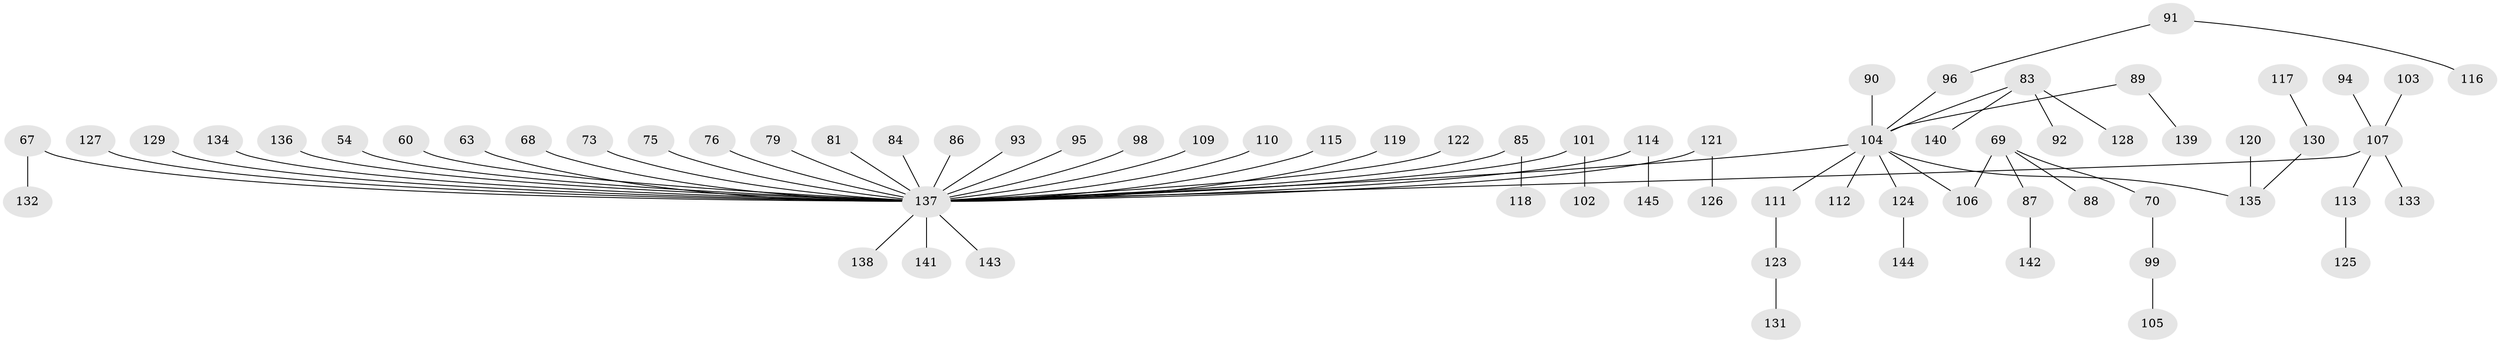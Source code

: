 // original degree distribution, {5: 0.013793103448275862, 6: 0.006896551724137931, 10: 0.006896551724137931, 3: 0.1793103448275862, 4: 0.08275862068965517, 1: 0.4827586206896552, 2: 0.22758620689655173}
// Generated by graph-tools (version 1.1) at 2025/53/03/09/25 04:53:52]
// undirected, 72 vertices, 71 edges
graph export_dot {
graph [start="1"]
  node [color=gray90,style=filled];
  54;
  60;
  63;
  67;
  68;
  69 [super="+58"];
  70;
  73;
  75;
  76;
  79;
  81;
  83 [super="+71+27+74"];
  84;
  85;
  86;
  87;
  88;
  89 [super="+82"];
  90;
  91;
  92;
  93;
  94;
  95;
  96 [super="+59"];
  98;
  99;
  101 [super="+100"];
  102;
  103;
  104 [super="+34+6+29+65"];
  105;
  106 [super="+53"];
  107 [super="+31"];
  109;
  110;
  111;
  112;
  113 [super="+43+47+78"];
  114;
  115;
  116;
  117;
  118;
  119;
  120;
  121 [super="+64"];
  122;
  123;
  124;
  125;
  126;
  127;
  128;
  129;
  130 [super="+108"];
  131;
  132;
  133;
  134;
  135 [super="+38+56"];
  136;
  137 [super="+40+72+52+48+23+8+45+36+33+19+44+77+25+41+42+51+49+97+57+80"];
  138;
  139;
  140;
  141;
  142;
  143;
  144;
  145;
  54 -- 137;
  60 -- 137;
  63 -- 137;
  67 -- 132;
  67 -- 137;
  68 -- 137;
  69 -- 70;
  69 -- 87;
  69 -- 88;
  69 -- 106;
  70 -- 99;
  73 -- 137;
  75 -- 137;
  76 -- 137;
  79 -- 137;
  81 -- 137;
  83 -- 128;
  83 -- 104;
  83 -- 140;
  83 -- 92;
  84 -- 137;
  85 -- 118;
  85 -- 137;
  86 -- 137;
  87 -- 142;
  89 -- 104;
  89 -- 139;
  90 -- 104;
  91 -- 116;
  91 -- 96;
  93 -- 137;
  94 -- 107;
  95 -- 137;
  96 -- 104;
  98 -- 137;
  99 -- 105;
  101 -- 137;
  101 -- 102;
  103 -- 107;
  104 -- 124;
  104 -- 112;
  104 -- 111;
  104 -- 137;
  104 -- 106;
  104 -- 135;
  107 -- 133;
  107 -- 137;
  107 -- 113;
  109 -- 137;
  110 -- 137;
  111 -- 123;
  113 -- 125;
  114 -- 145;
  114 -- 137;
  115 -- 137;
  117 -- 130;
  119 -- 137;
  120 -- 135;
  121 -- 137;
  121 -- 126;
  122 -- 137;
  123 -- 131;
  124 -- 144;
  127 -- 137;
  129 -- 137;
  130 -- 135;
  134 -- 137;
  136 -- 137;
  137 -- 141;
  137 -- 138;
  137 -- 143;
}
